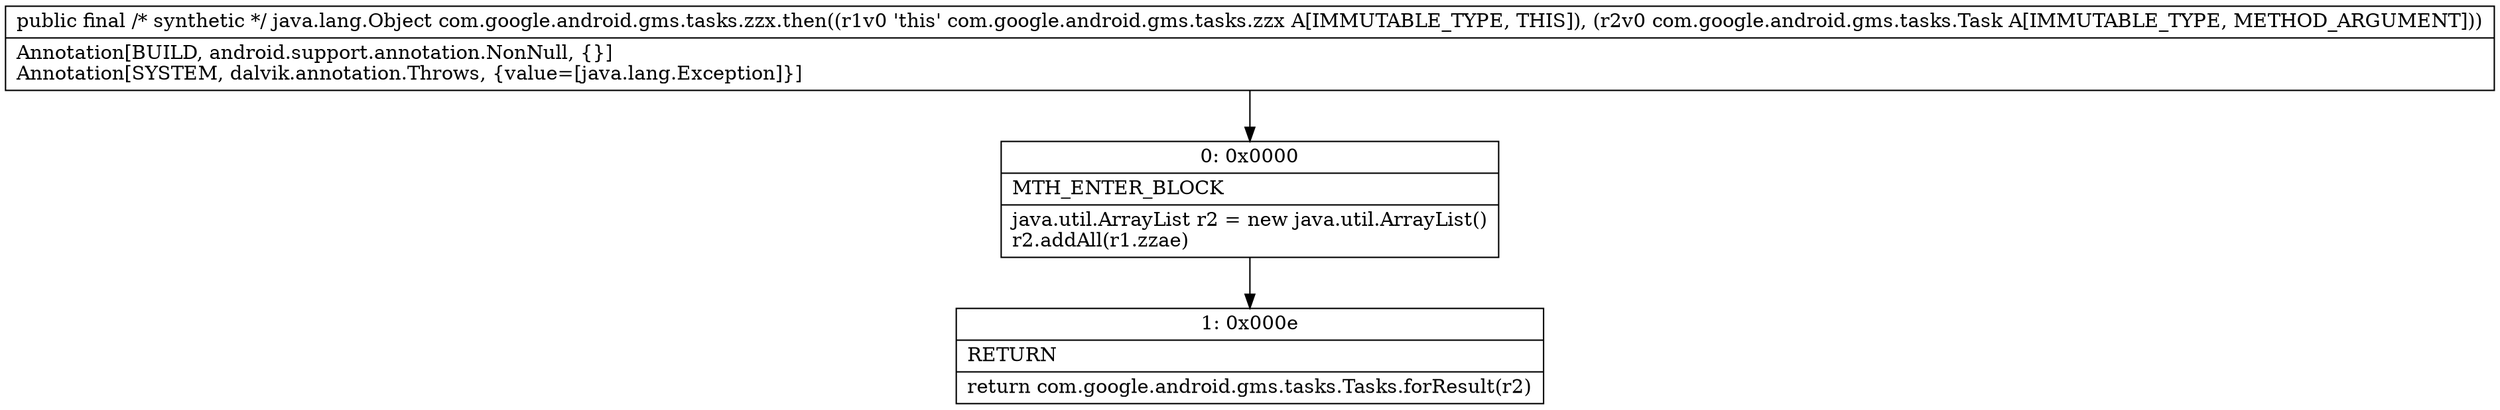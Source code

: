 digraph "CFG forcom.google.android.gms.tasks.zzx.then(Lcom\/google\/android\/gms\/tasks\/Task;)Ljava\/lang\/Object;" {
Node_0 [shape=record,label="{0\:\ 0x0000|MTH_ENTER_BLOCK\l|java.util.ArrayList r2 = new java.util.ArrayList()\lr2.addAll(r1.zzae)\l}"];
Node_1 [shape=record,label="{1\:\ 0x000e|RETURN\l|return com.google.android.gms.tasks.Tasks.forResult(r2)\l}"];
MethodNode[shape=record,label="{public final \/* synthetic *\/ java.lang.Object com.google.android.gms.tasks.zzx.then((r1v0 'this' com.google.android.gms.tasks.zzx A[IMMUTABLE_TYPE, THIS]), (r2v0 com.google.android.gms.tasks.Task A[IMMUTABLE_TYPE, METHOD_ARGUMENT]))  | Annotation[BUILD, android.support.annotation.NonNull, \{\}]\lAnnotation[SYSTEM, dalvik.annotation.Throws, \{value=[java.lang.Exception]\}]\l}"];
MethodNode -> Node_0;
Node_0 -> Node_1;
}


